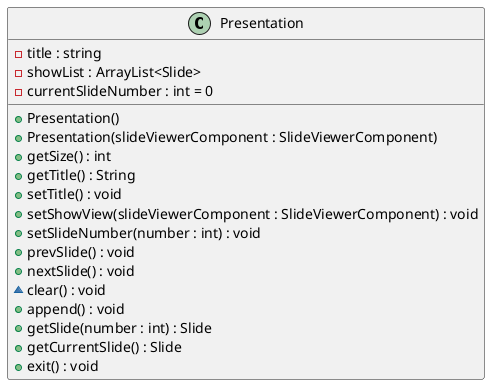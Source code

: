 @startuml Presentation

class Presentation {

  - title : string
  - showList : ArrayList<Slide>
  - currentSlideNumber : int = 0

  + Presentation()
  + Presentation(slideViewerComponent : SlideViewerComponent)
  + getSize() : int
  + getTitle() : String
  + setTitle() : void
  + setShowView(slideViewerComponent : SlideViewerComponent) : void
  + setSlideNumber(number : int) : void
  + prevSlide() : void
  + nextSlide() : void
  ~ clear() : void
  + append() : void
  + getSlide(number : int) : Slide
  + getCurrentSlide() : Slide
  + exit() : void

}

@enduml
